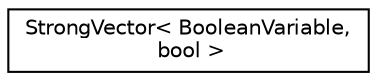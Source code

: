 digraph "Graphical Class Hierarchy"
{
 // LATEX_PDF_SIZE
  edge [fontname="Helvetica",fontsize="10",labelfontname="Helvetica",labelfontsize="10"];
  node [fontname="Helvetica",fontsize="10",shape=record];
  rankdir="LR";
  Node0 [label="StrongVector\< BooleanVariable,\l bool \>",height=0.2,width=0.4,color="black", fillcolor="white", style="filled",URL="$classabsl_1_1_strong_vector.html",tooltip=" "];
}
